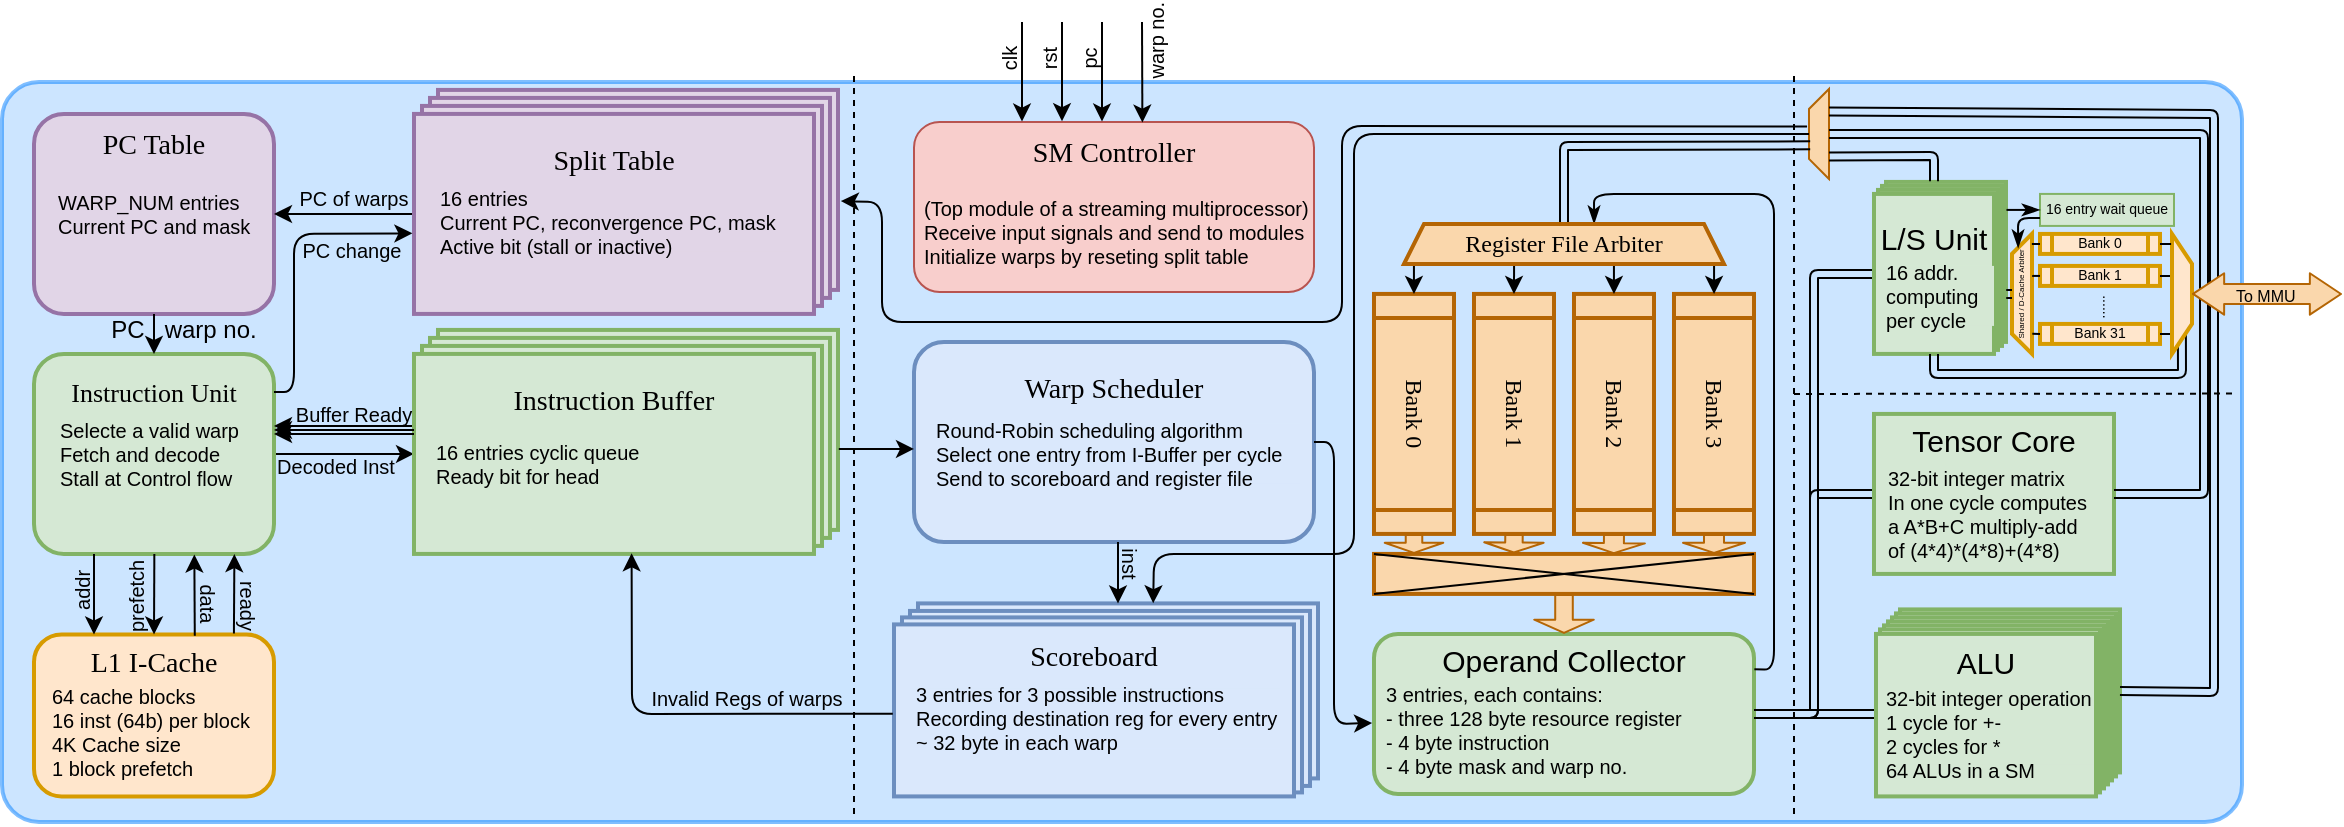 <mxfile>
    <diagram id="-Wq-WhzcJcVyj1mNGfg6" name="Page-1">
        <mxGraphModel dx="831" dy="649" grid="1" gridSize="10" guides="1" tooltips="1" connect="1" arrows="1" fold="1" page="1" pageScale="1" pageWidth="1500" pageHeight="500" background="#ffffff" math="0" shadow="0">
            <root>
                <mxCell id="0"/>
                <mxCell id="1" parent="0"/>
                <mxCell id="449" value="" style="rounded=1;whiteSpace=wrap;html=1;shadow=0;glass=0;comic=0;sketch=0;strokeColor=#007FFF;fillColor=#99CCFF;arcSize=5;opacity=50;strokeWidth=2;" parent="1" vertex="1">
                    <mxGeometry x="190" y="70" width="1120" height="370" as="geometry"/>
                </mxCell>
                <mxCell id="323" value="" style="rounded=0;whiteSpace=wrap;html=1;fontSize=15;fillColor=#d5e8d4;strokeColor=#82b366;strokeWidth=2;" parent="1" vertex="1">
                    <mxGeometry x="1132" y="119.96" width="60" height="80" as="geometry"/>
                </mxCell>
                <mxCell id="324" value="" style="rounded=0;whiteSpace=wrap;html=1;fontSize=15;fillColor=#d5e8d4;strokeColor=#82b366;strokeWidth=2;" parent="1" vertex="1">
                    <mxGeometry x="1130" y="121.96" width="60" height="80" as="geometry"/>
                </mxCell>
                <mxCell id="325" value="" style="shape=link;endArrow=classic;html=1;strokeColor=#000000;entryX=0;entryY=0.5;entryDx=0;entryDy=0;fillColor=#FFFFFF;fillStyle=auto;" parent="1" target="401" edge="1">
                    <mxGeometry width="50" height="50" relative="1" as="geometry">
                        <mxPoint x="1066" y="385.96" as="sourcePoint"/>
                        <mxPoint x="1166" y="255.96" as="targetPoint"/>
                        <Array as="points">
                            <mxPoint x="1096" y="385.96"/>
                            <mxPoint x="1096" y="275.96"/>
                        </Array>
                    </mxGeometry>
                </mxCell>
                <mxCell id="326" value="" style="shape=link;endArrow=classic;html=1;strokeColor=#000000;entryX=0;entryY=0.5;entryDx=0;entryDy=0;fillColor=#FFFFFF;fillStyle=auto;rounded=1;" parent="1" target="403" edge="1">
                    <mxGeometry width="50" height="50" relative="1" as="geometry">
                        <mxPoint x="1066" y="385.96" as="sourcePoint"/>
                        <mxPoint x="1137" y="285.96" as="targetPoint"/>
                        <Array as="points">
                            <mxPoint x="1096" y="385.96"/>
                            <mxPoint x="1096" y="165.96"/>
                        </Array>
                    </mxGeometry>
                </mxCell>
                <mxCell id="327" value="" style="rounded=0;whiteSpace=wrap;html=1;fontSize=15;fillColor=#d5e8d4;strokeColor=#82b366;fontColor=#000000;strokeWidth=2;" parent="1" vertex="1">
                    <mxGeometry x="1139" y="333.71" width="110" height="81.5" as="geometry"/>
                </mxCell>
                <mxCell id="328" value="" style="rounded=0;whiteSpace=wrap;html=1;fontSize=15;fillColor=#d5e8d4;strokeColor=#82b366;fontColor=#000000;strokeWidth=2;" parent="1" vertex="1">
                    <mxGeometry x="1137" y="335.71" width="110" height="81.5" as="geometry"/>
                </mxCell>
                <mxCell id="329" value="" style="rounded=0;whiteSpace=wrap;html=1;fontSize=15;fillColor=#d5e8d4;strokeColor=#82b366;fontColor=#000000;strokeWidth=2;" parent="1" vertex="1">
                    <mxGeometry x="1135" y="337.71" width="110" height="81.5" as="geometry"/>
                </mxCell>
                <mxCell id="330" value="" style="rounded=0;whiteSpace=wrap;html=1;fontSize=15;fillColor=#d5e8d4;strokeColor=#82b366;fontColor=#000000;strokeWidth=2;" parent="1" vertex="1">
                    <mxGeometry x="1133" y="339.71" width="110" height="81.5" as="geometry"/>
                </mxCell>
                <mxCell id="331" value="" style="rounded=0;whiteSpace=wrap;html=1;fontSize=15;fillColor=#d5e8d4;strokeColor=#82b366;fontColor=#000000;strokeWidth=2;" parent="1" vertex="1">
                    <mxGeometry x="1131" y="341.71" width="110" height="81.5" as="geometry"/>
                </mxCell>
                <mxCell id="332" value="" style="rounded=0;whiteSpace=wrap;html=1;fillColor=#d5e8d4;strokeColor=#82b366;strokeWidth=2;" parent="1" vertex="1">
                    <mxGeometry x="408" y="193.96" width="200" height="100" as="geometry"/>
                </mxCell>
                <mxCell id="333" value="" style="rounded=0;whiteSpace=wrap;html=1;fillColor=#d5e8d4;strokeColor=#82b366;strokeWidth=2;" parent="1" vertex="1">
                    <mxGeometry x="404" y="197.96" width="200" height="100" as="geometry"/>
                </mxCell>
                <mxCell id="334" value="" style="rounded=0;whiteSpace=wrap;html=1;fontSize=15;fillColor=#d5e8d4;strokeColor=#82b366;strokeWidth=2;" parent="1" vertex="1">
                    <mxGeometry x="1128" y="123.96" width="60" height="80" as="geometry"/>
                </mxCell>
                <mxCell id="335" value="" style="rounded=0;whiteSpace=wrap;html=1;fontSize=15;fillColor=#d5e8d4;strokeColor=#82b366;fontColor=#000000;strokeWidth=2;" parent="1" vertex="1">
                    <mxGeometry x="1129" y="343.71" width="110" height="81.5" as="geometry"/>
                </mxCell>
                <mxCell id="336" value="" style="rounded=0;whiteSpace=wrap;html=1;fillColor=#dae8fc;strokeColor=#6c8ebf;strokeWidth=2;" parent="1" vertex="1">
                    <mxGeometry x="648" y="330.71" width="200" height="87.5" as="geometry"/>
                </mxCell>
                <mxCell id="337" value="" style="rounded=0;whiteSpace=wrap;html=1;fillColor=#dae8fc;strokeColor=#6c8ebf;strokeWidth=2;" parent="1" vertex="1">
                    <mxGeometry x="644" y="334.46" width="200" height="87.5" as="geometry"/>
                </mxCell>
                <mxCell id="338" value="&lt;font style=&quot;font-size: 14px;&quot; color=&quot;#000000&quot;&gt;&lt;span style=&quot;&quot;&gt;&lt;font face=&quot;Verdana&quot;&gt;PC Table&lt;/font&gt;&lt;/span&gt;&lt;font style=&quot;font-size: 14px;&quot;&gt;&lt;font face=&quot;Verdana&quot;&gt;&lt;br&gt;&lt;br&gt;&lt;br&gt;&lt;br&gt;&lt;/font&gt;&lt;br&gt;&lt;/font&gt;&lt;/font&gt;" style="rounded=1;whiteSpace=wrap;html=1;strokeColor=#9673a6;fillColor=#e1d5e7;strokeWidth=2;" parent="1" vertex="1">
                    <mxGeometry x="206" y="85.96" width="120" height="100" as="geometry"/>
                </mxCell>
                <mxCell id="339" value="" style="rounded=0;whiteSpace=wrap;html=1;fillColor=#e1d5e7;strokeColor=#9673a6;strokeWidth=2;" parent="1" vertex="1">
                    <mxGeometry x="408" y="73.96" width="200" height="100" as="geometry"/>
                </mxCell>
                <mxCell id="340" value="" style="rounded=0;whiteSpace=wrap;html=1;fillColor=#e1d5e7;strokeColor=#9673a6;strokeWidth=2;" parent="1" vertex="1">
                    <mxGeometry x="404" y="77.96" width="200" height="100" as="geometry"/>
                </mxCell>
                <mxCell id="341" value="" style="rounded=0;whiteSpace=wrap;html=1;fillColor=#e1d5e7;strokeColor=#9673a6;strokeWidth=2;" parent="1" vertex="1">
                    <mxGeometry x="400" y="81.96" width="200" height="100" as="geometry"/>
                </mxCell>
                <mxCell id="342" value="" style="rounded=0;whiteSpace=wrap;html=1;fillColor=#dae8fc;strokeColor=#6c8ebf;strokeWidth=2;" parent="1" vertex="1">
                    <mxGeometry x="640" y="337.71" width="200" height="87.5" as="geometry"/>
                </mxCell>
                <mxCell id="343" value="" style="rounded=0;whiteSpace=wrap;html=1;fillColor=#d5e8d4;strokeColor=#82b366;strokeWidth=2;" parent="1" vertex="1">
                    <mxGeometry x="400" y="201.96" width="200" height="100" as="geometry"/>
                </mxCell>
                <mxCell id="344" value="" style="edgeStyle=none;html=1;entryX=0;entryY=0.5;entryDx=0;entryDy=0;strokeColor=#000000;" parent="1" source="345" target="356" edge="1">
                    <mxGeometry relative="1" as="geometry"/>
                </mxCell>
                <mxCell id="345" value="&lt;font style=&quot;font-size: 13px;&quot;&gt;&lt;font face=&quot;Verdana&quot;&gt;&lt;font style=&quot;font-size: 13px;&quot; color=&quot;#000000&quot;&gt;&lt;font style=&quot;font-size: 13px;&quot;&gt;Instruction Unit&lt;/font&gt;&lt;br&gt;&lt;br&gt;&lt;/font&gt;&lt;br&gt;&lt;br&gt;&lt;/font&gt;&lt;br&gt;&lt;/font&gt;" style="rounded=1;whiteSpace=wrap;html=1;strokeColor=#82b366;strokeWidth=2;fillColor=#d5e8d4;" parent="1" vertex="1">
                    <mxGeometry x="206" y="205.96" width="120" height="100" as="geometry"/>
                </mxCell>
                <mxCell id="346" value="&lt;font style=&quot;font-size: 14px;&quot;&gt;&lt;font style=&quot;font-size: 14px;&quot; face=&quot;Verdana&quot;&gt;&lt;font style=&quot;font-size: 14px;&quot; color=&quot;#000000&quot;&gt;L1 I-Cache&lt;br&gt;&lt;/font&gt;&lt;br&gt;&lt;br&gt;&lt;/font&gt;&lt;br&gt;&lt;/font&gt;" style="rounded=1;whiteSpace=wrap;html=1;strokeColor=#d79b00;strokeWidth=2;fillColor=#ffe6cc;arcSize=17;" parent="1" vertex="1">
                    <mxGeometry x="206" y="346.21" width="120" height="81" as="geometry"/>
                </mxCell>
                <mxCell id="347" value="64 cache blocks&lt;br&gt;16 inst (64b) per block&lt;br&gt;4K Cache size&amp;nbsp;&lt;br&gt;1 block prefetch&amp;nbsp;" style="text;html=1;strokeColor=none;fillColor=none;align=left;verticalAlign=middle;whiteSpace=wrap;rounded=0;strokeWidth=1;fontFamily=Helvetica;fontSize=10;fontColor=#000000;" parent="1" vertex="1">
                    <mxGeometry x="213" y="379.96" width="122" height="30" as="geometry"/>
                </mxCell>
                <mxCell id="348" value="" style="endArrow=classic;html=1;strokeColor=#000000;strokeWidth=1;fontFamily=Helvetica;fontSize=10;fontColor=#000000;exitX=0.25;exitY=1;exitDx=0;exitDy=0;entryX=0.25;entryY=0;entryDx=0;entryDy=0;" parent="1" source="345" target="346" edge="1">
                    <mxGeometry width="50" height="50" relative="1" as="geometry">
                        <mxPoint x="90" y="340" as="sourcePoint"/>
                        <mxPoint x="140" y="290" as="targetPoint"/>
                    </mxGeometry>
                </mxCell>
                <mxCell id="349" value="addr" style="text;html=1;strokeColor=none;fillColor=none;align=center;verticalAlign=middle;whiteSpace=wrap;rounded=0;strokeWidth=1;fontFamily=Helvetica;fontSize=10;fontColor=#000000;rotation=-90;" parent="1" vertex="1">
                    <mxGeometry x="200" y="308.96" width="60" height="30" as="geometry"/>
                </mxCell>
                <mxCell id="350" value="" style="endArrow=classic;html=1;strokeColor=#000000;strokeWidth=1;fontFamily=Helvetica;fontSize=10;fontColor=#000000;exitX=0.372;exitY=1.001;exitDx=0;exitDy=0;exitPerimeter=0;entryX=0.5;entryY=0;entryDx=0;entryDy=0;" parent="1" target="346" edge="1">
                    <mxGeometry width="50" height="50" relative="1" as="geometry">
                        <mxPoint x="266.176" y="306.06" as="sourcePoint"/>
                        <mxPoint x="89.744" y="315.296" as="targetPoint"/>
                    </mxGeometry>
                </mxCell>
                <mxCell id="351" value="prefetch" style="text;html=1;strokeColor=none;fillColor=none;align=center;verticalAlign=middle;whiteSpace=wrap;rounded=0;strokeWidth=1;fontFamily=Helvetica;fontSize=10;fontColor=#000000;rotation=-90;" parent="1" vertex="1">
                    <mxGeometry x="221" y="311.96" width="72" height="30" as="geometry"/>
                </mxCell>
                <mxCell id="352" value="" style="endArrow=classic;html=1;strokeColor=#000000;strokeWidth=1;fontFamily=Helvetica;fontSize=10;fontColor=#000000;exitX=0.67;exitY=0.008;exitDx=0;exitDy=0;entryX=0.668;entryY=1.003;entryDx=0;entryDy=0;exitPerimeter=0;entryPerimeter=0;" parent="1" source="346" target="345" edge="1">
                    <mxGeometry width="50" height="50" relative="1" as="geometry">
                        <mxPoint x="111" y="314.0" as="sourcePoint"/>
                        <mxPoint x="111" y="240" as="targetPoint"/>
                    </mxGeometry>
                </mxCell>
                <mxCell id="353" value="data" style="text;html=1;strokeColor=none;fillColor=none;align=center;verticalAlign=middle;whiteSpace=wrap;rounded=0;strokeWidth=1;fontFamily=Helvetica;fontSize=10;fontColor=#000000;rotation=90;" parent="1" vertex="1">
                    <mxGeometry x="263" y="315.96" width="60" height="30" as="geometry"/>
                </mxCell>
                <mxCell id="354" value="Selecte a valid warp&lt;br&gt;Fetch and decode&lt;br&gt;Stall at Control flow" style="text;html=1;strokeColor=none;fillColor=none;align=left;verticalAlign=middle;whiteSpace=wrap;rounded=0;strokeWidth=1;fontFamily=Helvetica;fontSize=10;fontColor=#000000;" parent="1" vertex="1">
                    <mxGeometry x="217" y="240.96" width="124" height="30" as="geometry"/>
                </mxCell>
                <mxCell id="355" style="edgeStyle=none;html=1;exitX=0;exitY=0.25;exitDx=0;exitDy=0;entryX=1;entryY=0.25;entryDx=0;entryDy=0;strokeColor=#000000;" parent="1" edge="1">
                    <mxGeometry relative="1" as="geometry">
                        <mxPoint x="396" y="241.96" as="sourcePoint"/>
                        <mxPoint x="326" y="241.96" as="targetPoint"/>
                    </mxGeometry>
                </mxCell>
                <mxCell id="356" value="&lt;font style=&quot;font-size: 14px;&quot;&gt;&lt;font style=&quot;font-size: 14px;&quot; face=&quot;Verdana&quot;&gt;&lt;font style=&quot;font-size: 14px;&quot; color=&quot;#000000&quot;&gt;Instruction Buffer&lt;br&gt;&lt;/font&gt;&lt;br&gt;&lt;br&gt;&lt;/font&gt;&lt;br&gt;&lt;/font&gt;" style="rounded=0;whiteSpace=wrap;html=1;strokeColor=#82b366;strokeWidth=2;fillColor=#d5e8d4;" parent="1" vertex="1">
                    <mxGeometry x="396" y="205.96" width="200" height="100" as="geometry"/>
                </mxCell>
                <mxCell id="357" value="Decoded Inst" style="text;html=1;strokeColor=none;fillColor=none;align=center;verticalAlign=middle;whiteSpace=wrap;rounded=0;strokeWidth=1;fontFamily=Helvetica;fontSize=10;fontColor=#000000;rotation=0;" parent="1" vertex="1">
                    <mxGeometry x="291" y="246.96" width="132" height="30" as="geometry"/>
                </mxCell>
                <mxCell id="358" value="16 entries cyclic queue&lt;br&gt;Ready bit for head" style="text;html=1;strokeColor=none;fillColor=none;align=left;verticalAlign=middle;whiteSpace=wrap;rounded=0;strokeWidth=2;fontFamily=Helvetica;fontSize=10;fontColor=#000000;" parent="1" vertex="1">
                    <mxGeometry x="405" y="245.96" width="122" height="30" as="geometry"/>
                </mxCell>
                <mxCell id="359" value="ready" style="text;html=1;strokeColor=none;fillColor=none;align=center;verticalAlign=middle;whiteSpace=wrap;rounded=0;strokeWidth=1;fontFamily=Helvetica;fontSize=10;fontColor=#000000;rotation=90;" parent="1" vertex="1">
                    <mxGeometry x="283" y="316.96" width="60" height="30" as="geometry"/>
                </mxCell>
                <mxCell id="360" value="" style="endArrow=classic;html=1;strokeColor=#000000;strokeWidth=1;fontFamily=Helvetica;fontSize=10;fontColor=#000000;exitX=0.833;exitY=-0.006;exitDx=0;exitDy=0;exitPerimeter=0;entryX=0.835;entryY=1.001;entryDx=0;entryDy=0;entryPerimeter=0;" parent="1" source="346" target="345" edge="1">
                    <mxGeometry width="50" height="50" relative="1" as="geometry">
                        <mxPoint x="280" y="340" as="sourcePoint"/>
                        <mxPoint x="131" y="240" as="targetPoint"/>
                    </mxGeometry>
                </mxCell>
                <mxCell id="361" value="Buffer Ready" style="text;html=1;strokeColor=none;fillColor=none;align=center;verticalAlign=middle;whiteSpace=wrap;rounded=0;strokeWidth=1;fontFamily=Helvetica;fontSize=10;fontColor=#000000;rotation=0;" parent="1" vertex="1">
                    <mxGeometry x="326" y="220.96" width="80" height="30" as="geometry"/>
                </mxCell>
                <mxCell id="362" value="&lt;font style=&quot;font-size: 14px;&quot;&gt;&lt;font style=&quot;font-size: 14px;&quot; face=&quot;Verdana&quot;&gt;&lt;font style=&quot;font-size: 14px;&quot; color=&quot;#000000&quot;&gt;Scoreboard&lt;br&gt;&lt;/font&gt;&lt;br&gt;&lt;br&gt;&lt;/font&gt;&lt;br&gt;&lt;/font&gt;" style="rounded=0;whiteSpace=wrap;html=1;strokeColor=#6c8ebf;strokeWidth=2;fillColor=#dae8fc;" parent="1" vertex="1">
                    <mxGeometry x="636" y="341.21" width="200" height="86" as="geometry"/>
                </mxCell>
                <mxCell id="363" value="3 entries for 3 possible instructions&lt;br&gt;Recording destination reg for every entry&lt;br&gt;~ 32 byte in each warp" style="text;html=1;strokeColor=none;fillColor=#dae8fc;align=left;verticalAlign=middle;whiteSpace=wrap;rounded=0;strokeWidth=2;fontFamily=Helvetica;fontSize=10;fontColor=#000000;" parent="1" vertex="1">
                    <mxGeometry x="645" y="373.21" width="184" height="30" as="geometry"/>
                </mxCell>
                <mxCell id="364" value="" style="endArrow=classic;html=1;strokeColor=#000000;strokeWidth=1;fontFamily=Helvetica;fontSize=10;fontColor=#000000;entryX=0.544;entryY=0.997;entryDx=0;entryDy=0;entryPerimeter=0;exitX=-0.003;exitY=0.519;exitDx=0;exitDy=0;exitPerimeter=0;" parent="1" source="362" target="356" edge="1">
                    <mxGeometry width="50" height="50" relative="1" as="geometry">
                        <mxPoint x="460" y="350" as="sourcePoint"/>
                        <mxPoint x="380" y="203" as="targetPoint"/>
                        <Array as="points">
                            <mxPoint x="505" y="385.96"/>
                        </Array>
                    </mxGeometry>
                </mxCell>
                <mxCell id="365" value="Invalid Regs of warps" style="text;html=1;strokeColor=none;fillColor=none;align=center;verticalAlign=middle;whiteSpace=wrap;rounded=0;strokeWidth=1;fontFamily=Helvetica;fontSize=10;fontColor=#000000;rotation=0;" parent="1" vertex="1">
                    <mxGeometry x="503" y="363.21" width="119" height="30" as="geometry"/>
                </mxCell>
                <mxCell id="366" value="inst" style="text;html=1;strokeColor=none;fillColor=none;align=center;verticalAlign=middle;whiteSpace=wrap;rounded=0;strokeWidth=1;fontFamily=Helvetica;fontSize=10;rotation=90;fontColor=#000000;" parent="1" vertex="1">
                    <mxGeometry x="724" y="295.96" width="60" height="30" as="geometry"/>
                </mxCell>
                <mxCell id="367" value="" style="endArrow=none;dashed=1;html=1;strokeWidth=1;strokeColor=#000000;" parent="1" edge="1">
                    <mxGeometry width="50" height="50" relative="1" as="geometry">
                        <mxPoint x="616" y="435.96" as="sourcePoint"/>
                        <mxPoint x="616" y="65" as="targetPoint"/>
                    </mxGeometry>
                </mxCell>
                <mxCell id="368" value="" style="edgeStyle=none;html=1;strokeColor=#000000;fontSize=12;fontColor=#000000;entryX=1;entryY=0.5;entryDx=0;entryDy=0;" parent="1" source="369" target="338" edge="1">
                    <mxGeometry relative="1" as="geometry"/>
                </mxCell>
                <mxCell id="369" value="&lt;font style=&quot;font-size: 14px;&quot;&gt;&lt;font style=&quot;font-size: 14px;&quot; face=&quot;Verdana&quot;&gt;&lt;font style=&quot;font-size: 14px;&quot; color=&quot;#000000&quot;&gt;Split Table&lt;/font&gt;&lt;br&gt;&lt;br&gt;&lt;br&gt;&lt;/font&gt;&lt;br&gt;&lt;/font&gt;" style="rounded=0;whiteSpace=wrap;html=1;strokeColor=#9673a6;strokeWidth=2;fillColor=#e1d5e7;" parent="1" vertex="1">
                    <mxGeometry x="396" y="85.96" width="200" height="100" as="geometry"/>
                </mxCell>
                <mxCell id="370" value="" style="endArrow=classic;html=1;strokeColor=#000000;strokeWidth=1;fontFamily=Helvetica;fontSize=10;fontColor=#000000;exitX=1;exitY=0.191;exitDx=0;exitDy=0;exitPerimeter=0;entryX=-0.004;entryY=0.597;entryDx=0;entryDy=0;entryPerimeter=0;" parent="1" source="345" target="369" edge="1">
                    <mxGeometry width="50" height="50" relative="1" as="geometry">
                        <mxPoint x="65" y="140" as="sourcePoint"/>
                        <mxPoint x="79" y="120" as="targetPoint"/>
                        <Array as="points">
                            <mxPoint x="336" y="224.96"/>
                            <mxPoint x="336" y="145.96"/>
                        </Array>
                    </mxGeometry>
                </mxCell>
                <mxCell id="371" value="" style="endArrow=classic;html=1;strokeColor=#000000;strokeWidth=1;fontFamily=Helvetica;fontSize=10;fontColor=#000000;exitX=0.5;exitY=1;exitDx=0;exitDy=0;entryX=0.5;entryY=0;entryDx=0;entryDy=0;" parent="1" source="338" target="345" edge="1">
                    <mxGeometry width="50" height="50" relative="1" as="geometry">
                        <mxPoint x="75" y="150" as="sourcePoint"/>
                        <mxPoint x="75" y="126.0" as="targetPoint"/>
                    </mxGeometry>
                </mxCell>
                <mxCell id="372" value="&lt;font style=&quot;font-size: 14px;&quot;&gt;&lt;font style=&quot;font-size: 14px;&quot; face=&quot;Verdana&quot;&gt;&lt;font style=&quot;font-size: 14px;&quot; color=&quot;#000000&quot;&gt;Warp Scheduler&lt;br&gt;&lt;/font&gt;&lt;br&gt;&lt;br&gt;&lt;/font&gt;&lt;br&gt;&lt;/font&gt;" style="rounded=1;whiteSpace=wrap;html=1;strokeColor=#6c8ebf;strokeWidth=2;fillColor=#dae8fc;" parent="1" vertex="1">
                    <mxGeometry x="646" y="200" width="200" height="100" as="geometry"/>
                </mxCell>
                <mxCell id="373" value="&lt;font color=&quot;#000000&quot;&gt;16 entries&lt;br&gt;Current PC, reconvergence PC, mask&lt;br&gt;Active bit (stall or inactive)&lt;/font&gt;" style="text;html=1;align=left;verticalAlign=middle;whiteSpace=wrap;rounded=0;strokeWidth=2;fontFamily=Helvetica;fontSize=10;fillColor=#e1d5e7;strokeColor=none;" parent="1" vertex="1">
                    <mxGeometry x="407" y="124.96" width="178" height="30" as="geometry"/>
                </mxCell>
                <mxCell id="374" value="&lt;font style=&quot;font-size: 12px;&quot;&gt;PC&amp;nbsp; &amp;nbsp;warp no.&lt;/font&gt;" style="text;html=1;strokeColor=none;fillColor=none;align=center;verticalAlign=middle;whiteSpace=wrap;rounded=0;fontSize=15;fontColor=#000000;" parent="1" vertex="1">
                    <mxGeometry x="233" y="176.96" width="96" height="30" as="geometry"/>
                </mxCell>
                <mxCell id="375" value="WARP_NUM entries&lt;br&gt;Current PC and mask" style="text;html=1;strokeColor=none;fillColor=none;align=left;verticalAlign=middle;whiteSpace=wrap;rounded=0;strokeWidth=1;fontFamily=Helvetica;fontSize=10;fontColor=#000000;" parent="1" vertex="1">
                    <mxGeometry x="216" y="120.96" width="105" height="30" as="geometry"/>
                </mxCell>
                <mxCell id="376" value="Round-Robin scheduling algorithm&lt;br&gt;Select one entry from I-Buffer per cycle&lt;br&gt;Send to scoreboard and register file" style="text;html=1;strokeColor=none;fillColor=#dae8fc;align=left;verticalAlign=middle;whiteSpace=wrap;rounded=0;strokeWidth=2;fontFamily=Helvetica;fontSize=10;fontColor=#000000;" parent="1" vertex="1">
                    <mxGeometry x="655" y="240.96" width="184" height="30" as="geometry"/>
                </mxCell>
                <mxCell id="377" value="PC of warps" style="text;html=1;strokeColor=none;fillColor=none;align=center;verticalAlign=middle;whiteSpace=wrap;rounded=0;strokeWidth=1;fontFamily=Helvetica;fontSize=10;fontColor=#000000;rotation=0;" parent="1" vertex="1">
                    <mxGeometry x="326" y="112.96" width="80" height="30" as="geometry"/>
                </mxCell>
                <mxCell id="378" value="PC change" style="text;html=1;strokeColor=none;fillColor=none;align=center;verticalAlign=middle;whiteSpace=wrap;rounded=0;strokeWidth=1;fontFamily=Helvetica;fontSize=10;fontColor=#000000;rotation=0;" parent="1" vertex="1">
                    <mxGeometry x="325" y="138.96" width="80" height="30" as="geometry"/>
                </mxCell>
                <mxCell id="379" value="&lt;font style=&quot;font-size: 15px;&quot;&gt;&lt;font color=&quot;#000000&quot;&gt;Operand Collector&lt;br&gt;&lt;/font&gt;&lt;br&gt;&lt;br&gt;&lt;br&gt;&lt;/font&gt;" style="rounded=1;whiteSpace=wrap;html=1;strokeColor=#82b366;strokeWidth=2;fillColor=#d5e8d4;" parent="1" vertex="1">
                    <mxGeometry x="876" y="345.96" width="190" height="80" as="geometry"/>
                </mxCell>
                <mxCell id="380" value="3 entries, each contains:&lt;br&gt;- three 128 byte resource register&lt;br&gt;- 4 byte instruction&lt;br&gt;- 4 byte mask and warp no." style="text;html=1;strokeColor=none;fillColor=none;align=left;verticalAlign=middle;whiteSpace=wrap;rounded=0;strokeWidth=1;fontFamily=Helvetica;fontSize=10;fontColor=#000000;" parent="1" vertex="1">
                    <mxGeometry x="880" y="379.21" width="184" height="30" as="geometry"/>
                </mxCell>
                <mxCell id="381" value="Bank 0" style="shape=process;whiteSpace=wrap;html=1;backgroundOutline=1;strokeColor=#b46504;fontSize=12;fillColor=#fad7ac;rotation=90;strokeWidth=2;fontFamily=Verdana;fontColor=#000000;" parent="1" vertex="1">
                    <mxGeometry x="836" y="215.96" width="120" height="40" as="geometry"/>
                </mxCell>
                <mxCell id="382" value="Bank 1" style="shape=process;whiteSpace=wrap;html=1;backgroundOutline=1;strokeColor=#b46504;fontSize=12;fillColor=#fad7ac;rotation=90;strokeWidth=2;fontFamily=Verdana;fontColor=#000000;" parent="1" vertex="1">
                    <mxGeometry x="886" y="215.96" width="120" height="40" as="geometry"/>
                </mxCell>
                <mxCell id="383" value="Bank 2" style="shape=process;whiteSpace=wrap;html=1;backgroundOutline=1;strokeColor=#b46504;fontSize=12;fillColor=#fad7ac;rotation=90;strokeWidth=2;fontFamily=Verdana;fontColor=#000000;" parent="1" vertex="1">
                    <mxGeometry x="936" y="215.96" width="120" height="40" as="geometry"/>
                </mxCell>
                <mxCell id="384" value="Bank 3" style="shape=process;whiteSpace=wrap;html=1;backgroundOutline=1;strokeColor=#b46504;fontSize=12;fillColor=#fad7ac;rotation=90;strokeWidth=2;fontFamily=Verdana;fontColor=#000000;" parent="1" vertex="1">
                    <mxGeometry x="986" y="215.96" width="120" height="40" as="geometry"/>
                </mxCell>
                <mxCell id="385" value="" style="rounded=0;whiteSpace=wrap;html=1;strokeColor=#b46504;fontSize=12;fillColor=#fad7ac;strokeWidth=2;" parent="1" vertex="1">
                    <mxGeometry x="876" y="305.96" width="190" height="20" as="geometry"/>
                </mxCell>
                <mxCell id="386" value="" style="endArrow=none;html=1;strokeColor=#000000;fontSize=12;fontColor=#000000;exitX=0;exitY=0;exitDx=0;exitDy=0;entryX=1;entryY=1;entryDx=0;entryDy=0;" parent="1" source="385" target="385" edge="1">
                    <mxGeometry width="50" height="50" relative="1" as="geometry">
                        <mxPoint x="790" y="240" as="sourcePoint"/>
                        <mxPoint x="840" y="190" as="targetPoint"/>
                    </mxGeometry>
                </mxCell>
                <mxCell id="387" value="" style="endArrow=none;html=1;strokeColor=#000000;fontSize=12;fontColor=#000000;exitX=0;exitY=1;exitDx=0;exitDy=0;entryX=1;entryY=0;entryDx=0;entryDy=0;" parent="1" source="385" target="385" edge="1">
                    <mxGeometry width="50" height="50" relative="1" as="geometry">
                        <mxPoint x="710" y="250" as="sourcePoint"/>
                        <mxPoint x="900" y="272" as="targetPoint"/>
                    </mxGeometry>
                </mxCell>
                <mxCell id="388" value="" style="endArrow=classic;html=1;strokeColor=#b46504;fontSize=12;fontColor=#000000;shape=flexArrow;width=8.271;endSize=1.35;fillColor=#fad7ac;" parent="1" edge="1">
                    <mxGeometry width="50" height="50" relative="1" as="geometry">
                        <mxPoint x="896" y="295.96" as="sourcePoint"/>
                        <mxPoint x="896" y="305.96" as="targetPoint"/>
                    </mxGeometry>
                </mxCell>
                <mxCell id="389" value="" style="endArrow=classic;html=1;strokeColor=#b46504;fontSize=12;fontColor=#000000;exitX=1;exitY=0.5;exitDx=0;exitDy=0;entryX=0.368;entryY=-0.009;entryDx=0;entryDy=0;entryPerimeter=0;shape=flexArrow;width=8.722;endSize=1.35;fillColor=#fad7ac;" parent="1" source="382" target="385" edge="1">
                    <mxGeometry width="50" height="50" relative="1" as="geometry">
                        <mxPoint x="730" y="240.0" as="sourcePoint"/>
                        <mxPoint x="730" y="250" as="targetPoint"/>
                    </mxGeometry>
                </mxCell>
                <mxCell id="390" value="" style="endArrow=classic;html=1;strokeColor=#b46504;fontSize=12;fontColor=#000000;exitX=1;exitY=0.5;exitDx=0;exitDy=0;entryX=0.631;entryY=0.006;entryDx=0;entryDy=0;entryPerimeter=0;shape=flexArrow;endSize=1.35;fillColor=#fad7ac;" parent="1" source="383" target="385" edge="1">
                    <mxGeometry width="50" height="50" relative="1" as="geometry">
                        <mxPoint x="780.0" y="240" as="sourcePoint"/>
                        <mxPoint x="779.92" y="249.802" as="targetPoint"/>
                    </mxGeometry>
                </mxCell>
                <mxCell id="391" value="" style="endArrow=classic;html=1;strokeColor=#000000;fontSize=12;fontColor=#000000;exitX=1;exitY=0.5;exitDx=0;exitDy=0;entryX=-0.005;entryY=0.557;entryDx=0;entryDy=0;entryPerimeter=0;fillColor=#dae8fc;strokeWidth=1;" parent="1" source="372" target="379" edge="1">
                    <mxGeometry width="50" height="50" relative="1" as="geometry">
                        <mxPoint x="677.5" y="159.5" as="sourcePoint"/>
                        <mxPoint x="770" y="140" as="targetPoint"/>
                        <Array as="points">
                            <mxPoint x="856" y="250"/>
                            <mxPoint x="856" y="390.96"/>
                        </Array>
                    </mxGeometry>
                </mxCell>
                <mxCell id="392" value="" style="endArrow=classicThin;html=1;strokeColor=#000000;fontSize=10;fontColor=#000000;entryX=0.594;entryY=-0.005;entryDx=0;entryDy=0;exitX=1.001;exitY=0.221;exitDx=0;exitDy=0;exitPerimeter=0;strokeWidth=1;endFill=1;entryPerimeter=0;" parent="1" source="379" target="422" edge="1">
                    <mxGeometry width="50" height="50" relative="1" as="geometry">
                        <mxPoint x="710" y="260" as="sourcePoint"/>
                        <mxPoint x="890" y="90" as="targetPoint"/>
                        <Array as="points">
                            <mxPoint x="1076" y="363.96"/>
                            <mxPoint x="1076" y="125.96"/>
                            <mxPoint x="986" y="125.96"/>
                        </Array>
                    </mxGeometry>
                </mxCell>
                <mxCell id="393" value="" style="endArrow=classic;html=1;strokeColor=#000000;fontSize=12;fontColor=#000000;exitX=0.031;exitY=1.004;exitDx=0;exitDy=0;exitPerimeter=0;entryX=0;entryY=0.5;entryDx=0;entryDy=0;" parent="1" source="422" target="381" edge="1">
                    <mxGeometry width="50" height="50" relative="1" as="geometry">
                        <mxPoint x="720.14" y="99.94" as="sourcePoint"/>
                        <mxPoint x="780" y="110" as="targetPoint"/>
                    </mxGeometry>
                </mxCell>
                <mxCell id="394" value="" style="endArrow=classic;html=1;strokeColor=#000000;fontSize=12;fontColor=#000000;entryX=0;entryY=0.5;entryDx=0;entryDy=0;exitX=0.344;exitY=1.004;exitDx=0;exitDy=0;exitPerimeter=0;" parent="1" source="422" target="382" edge="1">
                    <mxGeometry width="50" height="50" relative="1" as="geometry">
                        <mxPoint x="770" y="100" as="sourcePoint"/>
                        <mxPoint x="730" y="120" as="targetPoint"/>
                    </mxGeometry>
                </mxCell>
                <mxCell id="395" value="" style="endArrow=classic;html=1;strokeColor=#000000;fontSize=12;fontColor=#000000;entryX=0;entryY=0.5;entryDx=0;entryDy=0;exitX=0.656;exitY=1.004;exitDx=0;exitDy=0;exitPerimeter=0;" parent="1" source="422" target="383" edge="1">
                    <mxGeometry width="50" height="50" relative="1" as="geometry">
                        <mxPoint x="820" y="100" as="sourcePoint"/>
                        <mxPoint x="740" y="130" as="targetPoint"/>
                    </mxGeometry>
                </mxCell>
                <mxCell id="396" value="" style="endArrow=classic;html=1;strokeColor=#000000;fontSize=12;fontColor=#000000;exitX=0.969;exitY=0.977;exitDx=0;exitDy=0;exitPerimeter=0;" parent="1" source="422" target="384" edge="1">
                    <mxGeometry width="50" height="50" relative="1" as="geometry">
                        <mxPoint x="870.05" y="100" as="sourcePoint"/>
                        <mxPoint x="780" y="120" as="targetPoint"/>
                    </mxGeometry>
                </mxCell>
                <mxCell id="397" value="" style="shape=flexArrow;endArrow=classic;html=1;strokeColor=#b46504;fontSize=12;fontColor=#000000;exitX=0.5;exitY=1;exitDx=0;exitDy=0;entryX=0.5;entryY=0;entryDx=0;entryDy=0;width=8.788;endSize=1.879;fillColor=#fad7ac;" parent="1" source="385" target="379" edge="1">
                    <mxGeometry width="50" height="50" relative="1" as="geometry">
                        <mxPoint x="770" y="270" as="sourcePoint"/>
                        <mxPoint x="820" y="220" as="targetPoint"/>
                    </mxGeometry>
                </mxCell>
                <mxCell id="398" value="" style="endArrow=none;dashed=1;html=1;strokeWidth=1;strokeColor=#000000;" parent="1" edge="1">
                    <mxGeometry width="50" height="50" relative="1" as="geometry">
                        <mxPoint x="1086" y="435.96" as="sourcePoint"/>
                        <mxPoint x="1086" y="65" as="targetPoint"/>
                    </mxGeometry>
                </mxCell>
                <mxCell id="399" value="&lt;font style=&quot;font-size: 15px;&quot;&gt;ALU&lt;br&gt;&lt;br&gt;&lt;br&gt;&lt;br&gt;&lt;/font&gt;" style="rounded=0;whiteSpace=wrap;html=1;strokeColor=#82b366;fontSize=12;fillColor=#d5e8d4;fontColor=#000000;strokeWidth=2;" parent="1" vertex="1">
                    <mxGeometry x="1127" y="345.96" width="110" height="81.25" as="geometry"/>
                </mxCell>
                <mxCell id="400" value="32-bit integer operation&lt;br&gt;1 cycle for +-&lt;br&gt;2 cycles for *&lt;br&gt;64 ALUs in a SM" style="text;html=1;strokeColor=none;fillColor=#d5e8d4;align=left;verticalAlign=middle;whiteSpace=wrap;rounded=0;strokeWidth=2;fontFamily=Helvetica;fontSize=10;fontColor=#000000;" parent="1" vertex="1">
                    <mxGeometry x="1130" y="381.46" width="106" height="30" as="geometry"/>
                </mxCell>
                <mxCell id="401" value="&lt;font style=&quot;font-size: 15px;&quot;&gt;Tensor Core&lt;br&gt;&lt;br&gt;&lt;br&gt;&lt;br&gt;&lt;/font&gt;" style="rounded=0;whiteSpace=wrap;html=1;strokeColor=#82b366;fontSize=12;fillColor=#d5e8d4;fontColor=#000000;strokeWidth=2;" parent="1" vertex="1">
                    <mxGeometry x="1126" y="235.96" width="120" height="80" as="geometry"/>
                </mxCell>
                <mxCell id="402" value="32-bit integer matrix&lt;br&gt;In one cycle computes&amp;nbsp;&lt;br&gt;a A*B+C multiply-add&lt;br&gt;of (4*4)*(4*8)+(4*8)" style="text;html=1;strokeColor=none;fillColor=none;align=left;verticalAlign=middle;whiteSpace=wrap;rounded=0;strokeWidth=1;fontFamily=Helvetica;fontSize=10;fontColor=#000000;" parent="1" vertex="1">
                    <mxGeometry x="1131" y="270.65" width="134" height="30" as="geometry"/>
                </mxCell>
                <mxCell id="403" value="&lt;font style=&quot;font-size: 15px;&quot;&gt;L/S Unit&lt;br&gt;&lt;br&gt;&lt;br&gt;&lt;/font&gt;" style="rounded=0;whiteSpace=wrap;html=1;strokeColor=#82b366;fontSize=12;fillColor=#d5e8d4;fontColor=#000000;strokeWidth=2;" parent="1" vertex="1">
                    <mxGeometry x="1126" y="125.96" width="60" height="80" as="geometry"/>
                </mxCell>
                <mxCell id="404" value="16 addr. computing&lt;br&gt;per cycle" style="text;html=1;strokeColor=none;fillColor=#d5e8d4;align=left;verticalAlign=middle;whiteSpace=wrap;rounded=0;strokeWidth=1;fontFamily=Helvetica;fontSize=10;fontColor=#000000;" parent="1" vertex="1">
                    <mxGeometry x="1130" y="161.96" width="56" height="30" as="geometry"/>
                </mxCell>
                <mxCell id="405" value="" style="shape=link;endArrow=classic;html=1;strokeColor=#000000;exitX=1;exitY=0.5;exitDx=0;exitDy=0;fillColor=#FFFFFF;fillStyle=auto;" parent="1" source="379" edge="1">
                    <mxGeometry width="50" height="50" relative="1" as="geometry">
                        <mxPoint x="920" y="230" as="sourcePoint"/>
                        <mxPoint x="1126" y="385.96" as="targetPoint"/>
                    </mxGeometry>
                </mxCell>
                <mxCell id="406" value="" style="shape=trapezoid;perimeter=trapezoidPerimeter;whiteSpace=wrap;html=1;fixedSize=1;fillColor=#fad7ac;strokeColor=#b46504;rotation=-90;size=10;" parent="1" vertex="1">
                    <mxGeometry x="1076" y="90.96" width="45" height="10" as="geometry"/>
                </mxCell>
                <mxCell id="407" value="" style="endArrow=none;html=1;rounded=1;fillStyle=auto;strokeColor=#000000;fillColor=#FFFFFF;shape=link;entryX=0.5;entryY=1;entryDx=0;entryDy=0;" parent="1" target="406" edge="1">
                    <mxGeometry width="50" height="50" relative="1" as="geometry">
                        <mxPoint x="1246" y="275.96" as="sourcePoint"/>
                        <mxPoint x="930" y="30" as="targetPoint"/>
                        <Array as="points">
                            <mxPoint x="1291" y="275.96"/>
                            <mxPoint x="1291" y="95.96"/>
                        </Array>
                    </mxGeometry>
                </mxCell>
                <mxCell id="408" value="" style="endArrow=none;html=1;rounded=1;fillStyle=auto;strokeColor=#000000;fillColor=#FFFFFF;shape=link;entryX=0.373;entryY=0.059;entryDx=0;entryDy=0;entryPerimeter=0;exitX=0.5;exitY=0;exitDx=0;exitDy=0;" parent="1" source="422" target="406" edge="1">
                    <mxGeometry width="50" height="50" relative="1" as="geometry">
                        <mxPoint x="795" y="80" as="sourcePoint"/>
                        <mxPoint x="800" y="20" as="targetPoint"/>
                        <Array as="points">
                            <mxPoint x="971" y="101.96"/>
                        </Array>
                    </mxGeometry>
                </mxCell>
                <mxCell id="409" value="" style="endArrow=classic;html=1;rounded=1;fillStyle=auto;strokeColor=#000000;fillColor=#FFFFFF;exitX=0.5;exitY=0;exitDx=0;exitDy=0;entryX=0.588;entryY=-0.001;entryDx=0;entryDy=0;entryPerimeter=0;" parent="1" source="406" target="336" edge="1">
                    <mxGeometry width="50" height="50" relative="1" as="geometry">
                        <mxPoint x="800" y="200" as="sourcePoint"/>
                        <mxPoint x="590" y="260" as="targetPoint"/>
                        <Array as="points">
                            <mxPoint x="866" y="95.96"/>
                            <mxPoint x="866" y="305.96"/>
                            <mxPoint x="766" y="305.96"/>
                        </Array>
                    </mxGeometry>
                </mxCell>
                <mxCell id="410" value="" style="endArrow=classic;html=1;rounded=1;fillStyle=auto;strokeColor=#000000;fillColor=#FFFFFF;exitX=0.582;exitY=-0.097;exitDx=0;exitDy=0;exitPerimeter=0;entryX=1.007;entryY=0.556;entryDx=0;entryDy=0;entryPerimeter=0;" parent="1" source="406" target="339" edge="1">
                    <mxGeometry width="50" height="50" relative="1" as="geometry">
                        <mxPoint x="830" y="100" as="sourcePoint"/>
                        <mxPoint x="440" y="30" as="targetPoint"/>
                        <Array as="points">
                            <mxPoint x="860" y="92"/>
                            <mxPoint x="860" y="190"/>
                            <mxPoint x="630" y="190"/>
                            <mxPoint x="630" y="130"/>
                        </Array>
                    </mxGeometry>
                </mxCell>
                <mxCell id="411" style="edgeStyle=none;rounded=1;fillStyle=auto;html=1;entryX=0.5;entryY=0;entryDx=0;entryDy=0;strokeColor=#000000;fillColor=#dae8fc;strokeWidth=1;" parent="1" target="336" edge="1">
                    <mxGeometry relative="1" as="geometry">
                        <mxPoint x="748" y="300" as="sourcePoint"/>
                    </mxGeometry>
                </mxCell>
                <mxCell id="412" value="&lt;font style=&quot;font-size: 7px;&quot; color=&quot;#000000&quot;&gt;Bank 0&lt;/font&gt;" style="shape=process;whiteSpace=wrap;html=1;backgroundOutline=1;strokeColor=#d79b00;fillColor=#ffe6cc;verticalAlign=middle;spacingBottom=3;strokeWidth=2;" parent="1" vertex="1">
                    <mxGeometry x="1209" y="145.96" width="60" height="10" as="geometry"/>
                </mxCell>
                <mxCell id="413" value="&lt;font style=&quot;font-size: 7px;&quot; color=&quot;#000000&quot;&gt;Bank 1&lt;/font&gt;" style="shape=process;whiteSpace=wrap;html=1;backgroundOutline=1;strokeColor=#d79b00;fillColor=#ffe6cc;verticalAlign=middle;spacingBottom=3;strokeWidth=2;" parent="1" vertex="1">
                    <mxGeometry x="1209" y="161.96" width="60" height="10" as="geometry"/>
                </mxCell>
                <mxCell id="414" value="&lt;font style=&quot;font-size: 7px;&quot; color=&quot;#000000&quot;&gt;Bank 31&lt;/font&gt;" style="shape=process;whiteSpace=wrap;html=1;backgroundOutline=1;strokeColor=#d79b00;fillColor=#ffe6cc;verticalAlign=middle;spacingBottom=3;strokeWidth=2;" parent="1" vertex="1">
                    <mxGeometry x="1209" y="190.96" width="60" height="10" as="geometry"/>
                </mxCell>
                <mxCell id="415" value="......" style="text;html=1;strokeColor=none;fillColor=none;align=center;verticalAlign=middle;whiteSpace=wrap;rounded=0;fontSize=7;fontColor=#000000;rotation=90;" parent="1" vertex="1">
                    <mxGeometry x="1232" y="173.96" width="20" height="17" as="geometry"/>
                </mxCell>
                <mxCell id="416" value="Shared / D-Cache Arbiter" style="shape=trapezoid;perimeter=trapezoidPerimeter;whiteSpace=wrap;html=1;fixedSize=1;strokeColor=#d79b00;fontSize=4;fillColor=#ffe6cc;size=10;rotation=-90;strokeWidth=2;" parent="1" vertex="1">
                    <mxGeometry x="1170" y="170.96" width="60" height="10" as="geometry"/>
                </mxCell>
                <mxCell id="417" value="" style="endArrow=none;html=1;strokeColor=#000000;fontSize=7;fontColor=#000000;entryX=0;entryY=0.5;entryDx=0;entryDy=0;exitX=0.916;exitY=0.993;exitDx=0;exitDy=0;exitPerimeter=0;" parent="1" source="416" target="412" edge="1">
                    <mxGeometry width="50" height="50" relative="1" as="geometry">
                        <mxPoint x="1034" y="85" as="sourcePoint"/>
                        <mxPoint x="1064" y="50" as="targetPoint"/>
                    </mxGeometry>
                </mxCell>
                <mxCell id="418" value="" style="endArrow=none;html=1;strokeColor=#000000;fontSize=7;fontColor=#000000;entryX=0;entryY=0.5;entryDx=0;entryDy=0;exitX=0.65;exitY=1.01;exitDx=0;exitDy=0;exitPerimeter=0;" parent="1" source="416" target="413" edge="1">
                    <mxGeometry width="50" height="50" relative="1" as="geometry">
                        <mxPoint x="1038.87" y="95.04" as="sourcePoint"/>
                        <mxPoint x="1043" y="95" as="targetPoint"/>
                    </mxGeometry>
                </mxCell>
                <mxCell id="419" value="" style="endArrow=none;html=1;strokeColor=#000000;fontSize=7;fontColor=#000000;entryX=0;entryY=0.5;entryDx=0;entryDy=0;exitX=0.168;exitY=1.016;exitDx=0;exitDy=0;exitPerimeter=0;" parent="1" source="416" target="414" edge="1">
                    <mxGeometry width="50" height="50" relative="1" as="geometry">
                        <mxPoint x="1039.07" y="108" as="sourcePoint"/>
                        <mxPoint x="1043" y="108" as="targetPoint"/>
                    </mxGeometry>
                </mxCell>
                <mxCell id="420" value="&lt;font style=&quot;font-size: 7px;&quot;&gt;16 entry wait queue&lt;/font&gt;" style="rounded=0;whiteSpace=wrap;html=1;strokeColor=#82b366;fontSize=7;fillColor=#d5e8d4;fontColor=#000000;" parent="1" vertex="1">
                    <mxGeometry x="1209" y="125.96" width="67" height="16" as="geometry"/>
                </mxCell>
                <mxCell id="421" value="" style="endArrow=classicThin;html=1;strokeColor=#000000;fontSize=10;fontColor=#000000;exitX=0;exitY=0.75;exitDx=0;exitDy=0;entryX=1;entryY=0.25;entryDx=0;entryDy=0;endFill=1;strokeWidth=1;" parent="1" source="420" target="416" edge="1">
                    <mxGeometry width="50" height="50" relative="1" as="geometry">
                        <mxPoint x="880.05" y="110" as="sourcePoint"/>
                        <mxPoint x="880.043" y="120" as="targetPoint"/>
                        <Array as="points">
                            <mxPoint x="1198" y="137.96"/>
                        </Array>
                    </mxGeometry>
                </mxCell>
                <mxCell id="422" value="&lt;span style=&quot;font-size: 12px;&quot;&gt;Register File Arbiter&lt;/span&gt;" style="shape=trapezoid;perimeter=trapezoidPerimeter;whiteSpace=wrap;html=1;fixedSize=1;strokeColor=#b46504;fontSize=7;fillColor=#fad7ac;size=10;strokeWidth=2;fontFamily=Verdana;fontColor=#000000;" parent="1" vertex="1">
                    <mxGeometry x="891" y="140.96" width="160" height="20" as="geometry"/>
                </mxCell>
                <mxCell id="423" value="" style="endArrow=none;html=1;strokeColor=#000000;fontSize=7;fontColor=#000000;entryX=0.083;entryY=1.044;entryDx=0;entryDy=0;exitX=1;exitY=0.5;exitDx=0;exitDy=0;entryPerimeter=0;" parent="1" edge="1">
                    <mxGeometry width="50" height="50" relative="1" as="geometry">
                        <mxPoint x="1269" y="166.96" as="sourcePoint"/>
                        <mxPoint x="1274.56" y="166.94" as="targetPoint"/>
                    </mxGeometry>
                </mxCell>
                <mxCell id="424" value="" style="endArrow=none;html=1;strokeColor=#000000;fontSize=7;fontColor=#000000;entryX=0.083;entryY=1.044;entryDx=0;entryDy=0;exitX=1;exitY=0.5;exitDx=0;exitDy=0;entryPerimeter=0;" parent="1" edge="1">
                    <mxGeometry width="50" height="50" relative="1" as="geometry">
                        <mxPoint x="1269" y="195.96" as="sourcePoint"/>
                        <mxPoint x="1274.56" y="195.94" as="targetPoint"/>
                    </mxGeometry>
                </mxCell>
                <mxCell id="425" value="&lt;font style=&quot;font-size: 14px;&quot;&gt;&lt;font style=&quot;font-size: 14px;&quot; face=&quot;Verdana&quot;&gt;&lt;font style=&quot;font-size: 14px;&quot; color=&quot;#000000&quot;&gt;SM Controller&lt;br&gt;&lt;/font&gt;&lt;br&gt;&lt;br&gt;&lt;/font&gt;&lt;br&gt;&lt;/font&gt;" style="rounded=1;whiteSpace=wrap;html=1;strokeColor=#b85450;strokeWidth=1;fillColor=#f8cecc;" parent="1" vertex="1">
                    <mxGeometry x="646" y="89.96" width="200" height="85" as="geometry"/>
                </mxCell>
                <mxCell id="426" value="" style="endArrow=classic;html=1;strokeColor=#000000;entryX=0;entryY=1;entryDx=0;entryDy=0;" parent="1" edge="1">
                    <mxGeometry width="50" height="50" relative="1" as="geometry">
                        <mxPoint x="396" y="243.96" as="sourcePoint"/>
                        <mxPoint x="326" y="243.96" as="targetPoint"/>
                    </mxGeometry>
                </mxCell>
                <mxCell id="427" value="" style="endArrow=classic;html=1;strokeColor=#000000;entryX=0;entryY=1;entryDx=0;entryDy=0;" parent="1" edge="1">
                    <mxGeometry width="50" height="50" relative="1" as="geometry">
                        <mxPoint x="396" y="245.96" as="sourcePoint"/>
                        <mxPoint x="326" y="245.96" as="targetPoint"/>
                    </mxGeometry>
                </mxCell>
                <mxCell id="428" value="" style="endArrow=classic;html=1;strokeColor=#b46504;fontSize=12;fontColor=#000000;exitX=1;exitY=0.5;exitDx=0;exitDy=0;shape=flexArrow;endSize=1.35;fillColor=#fad7ac;" parent="1" source="384" edge="1">
                    <mxGeometry width="50" height="50" relative="1" as="geometry">
                        <mxPoint x="1006.0" y="305.96" as="sourcePoint"/>
                        <mxPoint x="1046" y="305.96" as="targetPoint"/>
                    </mxGeometry>
                </mxCell>
                <mxCell id="429" value="" style="endArrow=none;dashed=1;html=1;strokeWidth=1;strokeColor=#000000;entryX=1;entryY=0.432;entryDx=0;entryDy=0;entryPerimeter=0;" parent="1" edge="1">
                    <mxGeometry width="50" height="50" relative="1" as="geometry">
                        <mxPoint x="1086" y="225.96" as="sourcePoint"/>
                        <mxPoint x="1306" y="225.8" as="targetPoint"/>
                    </mxGeometry>
                </mxCell>
                <mxCell id="430" value="" style="endArrow=none;html=1;rounded=1;fillStyle=auto;strokeColor=#000000;fillColor=#FFFFFF;shape=link;exitX=1;exitY=0.5;exitDx=0;exitDy=0;entryX=0.75;entryY=1;entryDx=0;entryDy=0;" parent="1" source="327" target="406" edge="1">
                    <mxGeometry width="50" height="50" relative="1" as="geometry">
                        <mxPoint x="1336" y="335.96" as="sourcePoint"/>
                        <mxPoint x="1416" y="295.96" as="targetPoint"/>
                        <Array as="points">
                            <mxPoint x="1296" y="374.96"/>
                            <mxPoint x="1296" y="85.96"/>
                        </Array>
                    </mxGeometry>
                </mxCell>
                <mxCell id="431" value="" style="endArrow=classic;html=1;strokeColor=#000000;entryX=0;entryY=0.5;entryDx=0;entryDy=0;exitX=1.002;exitY=0.595;exitDx=0;exitDy=0;exitPerimeter=0;" parent="1" source="332" edge="1">
                    <mxGeometry width="50" height="50" relative="1" as="geometry">
                        <mxPoint x="606" y="253.96" as="sourcePoint"/>
                        <mxPoint x="646" y="253.46" as="targetPoint"/>
                    </mxGeometry>
                </mxCell>
                <mxCell id="432" value="" style="endArrow=none;html=1;strokeColor=#000000;fontSize=7;fontColor=#000000;exitX=1.002;exitY=0.7;exitDx=0;exitDy=0;exitPerimeter=0;entryX=0.5;entryY=0;entryDx=0;entryDy=0;shape=link;" parent="1" source="323" target="416" edge="1">
                    <mxGeometry width="50" height="50" relative="1" as="geometry">
                        <mxPoint x="1190.24" y="175.88" as="sourcePoint"/>
                        <mxPoint x="1240" y="155.96" as="targetPoint"/>
                    </mxGeometry>
                </mxCell>
                <mxCell id="433" value="" style="endArrow=none;html=1;rounded=1;fillStyle=auto;strokeColor=#000000;fillColor=#FFFFFF;shape=link;entryX=0.25;entryY=1;entryDx=0;entryDy=0;exitX=0.4;exitY=-0.004;exitDx=0;exitDy=0;exitPerimeter=0;" parent="1" source="323" target="406" edge="1">
                    <mxGeometry width="50" height="50" relative="1" as="geometry">
                        <mxPoint x="1156" y="115.96" as="sourcePoint"/>
                        <mxPoint x="1216" y="135.96" as="targetPoint"/>
                        <Array as="points">
                            <mxPoint x="1156" y="106.96"/>
                        </Array>
                    </mxGeometry>
                </mxCell>
                <mxCell id="434" value="" style="endArrow=classicThin;html=1;strokeColor=#000000;fontSize=12;fontColor=#000000;exitX=1.004;exitY=0.175;exitDx=0;exitDy=0;entryX=0;entryY=0.5;entryDx=0;entryDy=0;endFill=1;exitPerimeter=0;" parent="1" source="323" target="420" edge="1">
                    <mxGeometry width="50" height="50" relative="1" as="geometry">
                        <mxPoint x="1219" y="145.864" as="sourcePoint"/>
                        <mxPoint x="1210" y="160.96" as="targetPoint"/>
                        <Array as="points"/>
                    </mxGeometry>
                </mxCell>
                <mxCell id="435" value="" style="endArrow=none;html=1;strokeColor=#000000;fontSize=7;fontColor=#000000;targetPerimeterSpacing=-6;shape=link;exitX=0.832;exitY=0.505;exitDx=0;exitDy=0;entryX=0.5;entryY=1;entryDx=0;entryDy=0;exitPerimeter=0;" parent="1" source="436" target="403" edge="1">
                    <mxGeometry width="50" height="50" relative="1" as="geometry">
                        <mxPoint x="1266" y="245.96" as="sourcePoint"/>
                        <mxPoint x="1316" y="195.96" as="targetPoint"/>
                        <Array as="points">
                            <mxPoint x="1280" y="215.96"/>
                            <mxPoint x="1156" y="215.96"/>
                        </Array>
                    </mxGeometry>
                </mxCell>
                <mxCell id="436" value="" style="shape=trapezoid;perimeter=trapezoidPerimeter;whiteSpace=wrap;html=1;fixedSize=1;strokeColor=#d79b00;fontSize=4;fillColor=#ffe6cc;rotation=90;size=15;strokeWidth=2;" parent="1" vertex="1">
                    <mxGeometry x="1250" y="170.96" width="60" height="10" as="geometry"/>
                </mxCell>
                <mxCell id="437" value="" style="endArrow=none;html=1;strokeColor=#000000;fontSize=7;fontColor=#000000;entryX=0.083;entryY=1.044;entryDx=0;entryDy=0;exitX=1;exitY=0.5;exitDx=0;exitDy=0;entryPerimeter=0;" parent="1" source="412" target="436" edge="1">
                    <mxGeometry width="50" height="50" relative="1" as="geometry">
                        <mxPoint x="1269" y="150.96" as="sourcePoint"/>
                        <mxPoint x="1273.07" y="150.92" as="targetPoint"/>
                    </mxGeometry>
                </mxCell>
                <mxCell id="440" value="(Top module of a streaming multiprocessor)&lt;br&gt;Receive input signals and send to modules&lt;br&gt;Initialize warps by reseting split table" style="text;html=1;strokeColor=none;fillColor=none;align=left;verticalAlign=middle;whiteSpace=wrap;rounded=0;strokeWidth=1;fontFamily=Helvetica;fontSize=10;fontColor=#000000;" parent="1" vertex="1">
                    <mxGeometry x="649" y="129.96" width="201" height="30" as="geometry"/>
                </mxCell>
                <mxCell id="441" value="" style="endArrow=classic;html=1;strokeColor=#000000;strokeWidth=1;fontSize=7;fontColor=#000000;targetPerimeterSpacing=0;fillColor=none;entryX=0.27;entryY=-0.002;entryDx=0;entryDy=0;entryPerimeter=0;" parent="1" target="425" edge="1">
                    <mxGeometry width="50" height="50" relative="1" as="geometry">
                        <mxPoint x="700" y="40" as="sourcePoint"/>
                        <mxPoint x="750" y="10" as="targetPoint"/>
                    </mxGeometry>
                </mxCell>
                <mxCell id="442" value="" style="endArrow=classic;html=1;strokeColor=#000000;strokeWidth=1;fontSize=7;fontColor=#000000;targetPerimeterSpacing=0;fillColor=none;entryX=0.37;entryY=-0.004;entryDx=0;entryDy=0;entryPerimeter=0;" parent="1" target="425" edge="1">
                    <mxGeometry width="50" height="50" relative="1" as="geometry">
                        <mxPoint x="720" y="40" as="sourcePoint"/>
                        <mxPoint x="706" y="99.96" as="targetPoint"/>
                    </mxGeometry>
                </mxCell>
                <mxCell id="443" value="" style="endArrow=classic;html=1;strokeColor=#000000;strokeWidth=1;fontSize=7;fontColor=#000000;targetPerimeterSpacing=0;fillColor=none;entryX=0.47;entryY=-0.002;entryDx=0;entryDy=0;entryPerimeter=0;" parent="1" target="425" edge="1">
                    <mxGeometry width="50" height="50" relative="1" as="geometry">
                        <mxPoint x="740" y="40" as="sourcePoint"/>
                        <mxPoint x="730" y="99.62" as="targetPoint"/>
                    </mxGeometry>
                </mxCell>
                <mxCell id="444" value="clk" style="text;html=1;strokeColor=none;fillColor=none;align=center;verticalAlign=middle;whiteSpace=wrap;rounded=0;strokeWidth=1;fontFamily=Helvetica;fontSize=10;fontColor=#000000;rotation=-90;" parent="1" vertex="1">
                    <mxGeometry x="676" y="43.0" width="35" height="30" as="geometry"/>
                </mxCell>
                <mxCell id="445" value="rst" style="text;html=1;strokeColor=none;fillColor=none;align=center;verticalAlign=middle;whiteSpace=wrap;rounded=0;strokeWidth=1;fontFamily=Helvetica;fontSize=10;fontColor=#000000;rotation=-90;" parent="1" vertex="1">
                    <mxGeometry x="696" y="43.0" width="35" height="30" as="geometry"/>
                </mxCell>
                <mxCell id="446" value="pc" style="text;html=1;strokeColor=none;fillColor=none;align=center;verticalAlign=middle;whiteSpace=wrap;rounded=0;strokeWidth=1;fontFamily=Helvetica;fontSize=10;fontColor=#000000;rotation=-90;" parent="1" vertex="1">
                    <mxGeometry x="716" y="43.0" width="35" height="30" as="geometry"/>
                </mxCell>
                <mxCell id="447" value="" style="endArrow=classic;html=1;strokeColor=#000000;strokeWidth=1;fontSize=7;fontColor=#000000;targetPerimeterSpacing=0;fillColor=none;entryX=0.571;entryY=0.004;entryDx=0;entryDy=0;entryPerimeter=0;" parent="1" target="425" edge="1">
                    <mxGeometry width="50" height="50" relative="1" as="geometry">
                        <mxPoint x="760" y="40" as="sourcePoint"/>
                        <mxPoint x="750" y="99.79" as="targetPoint"/>
                    </mxGeometry>
                </mxCell>
                <mxCell id="450" value="" style="shape=flexArrow;endArrow=classic;startArrow=classic;html=1;strokeColor=#b46504;exitX=0.5;exitY=0;exitDx=0;exitDy=0;fillColor=#fad7ac;endWidth=9.714;endSize=4.857;startWidth=9.714;startSize=4.857;" edge="1" parent="1" source="436">
                    <mxGeometry width="100" height="100" relative="1" as="geometry">
                        <mxPoint x="1320" y="226.96" as="sourcePoint"/>
                        <mxPoint x="1360" y="176" as="targetPoint"/>
                    </mxGeometry>
                </mxCell>
                <mxCell id="448" value="warp no." style="text;html=1;strokeColor=none;fillColor=none;align=center;verticalAlign=middle;whiteSpace=wrap;rounded=0;strokeWidth=1;fontFamily=Helvetica;fontSize=10;fontColor=#000000;rotation=-90;" parent="1" vertex="1">
                    <mxGeometry x="747" y="37.71" width="40.5" height="23.25" as="geometry"/>
                </mxCell>
                <mxCell id="439" value="To MMU" style="text;html=1;strokeColor=none;fillColor=none;align=left;verticalAlign=middle;whiteSpace=wrap;rounded=0;strokeWidth=1;fontFamily=Helvetica;fontSize=8;fontColor=#000000;" parent="1" vertex="1">
                    <mxGeometry x="1305" y="161.96" width="35" height="30" as="geometry"/>
                </mxCell>
            </root>
        </mxGraphModel>
    </diagram>
</mxfile>